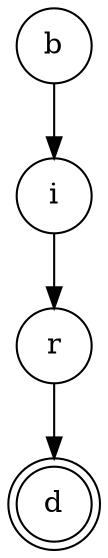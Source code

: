 digraph {   
    node [shape = doublecircle, color = black] d ;
    node [shape = circle];
    node [color= black];
    b -> i -> r -> d;	
}